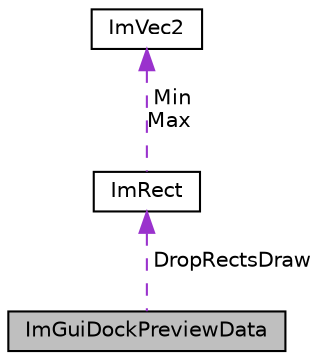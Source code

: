 digraph "ImGuiDockPreviewData"
{
 // LATEX_PDF_SIZE
  edge [fontname="Helvetica",fontsize="10",labelfontname="Helvetica",labelfontsize="10"];
  node [fontname="Helvetica",fontsize="10",shape=record];
  Node1 [label="ImGuiDockPreviewData",height=0.2,width=0.4,color="black", fillcolor="grey75", style="filled", fontcolor="black",tooltip=" "];
  Node2 -> Node1 [dir="back",color="darkorchid3",fontsize="10",style="dashed",label=" DropRectsDraw" ,fontname="Helvetica"];
  Node2 [label="ImRect",height=0.2,width=0.4,color="black", fillcolor="white", style="filled",URL="$structImRect.html",tooltip=" "];
  Node3 -> Node2 [dir="back",color="darkorchid3",fontsize="10",style="dashed",label=" Min\nMax" ,fontname="Helvetica"];
  Node3 [label="ImVec2",height=0.2,width=0.4,color="black", fillcolor="white", style="filled",URL="$structImVec2.html",tooltip=" "];
}
